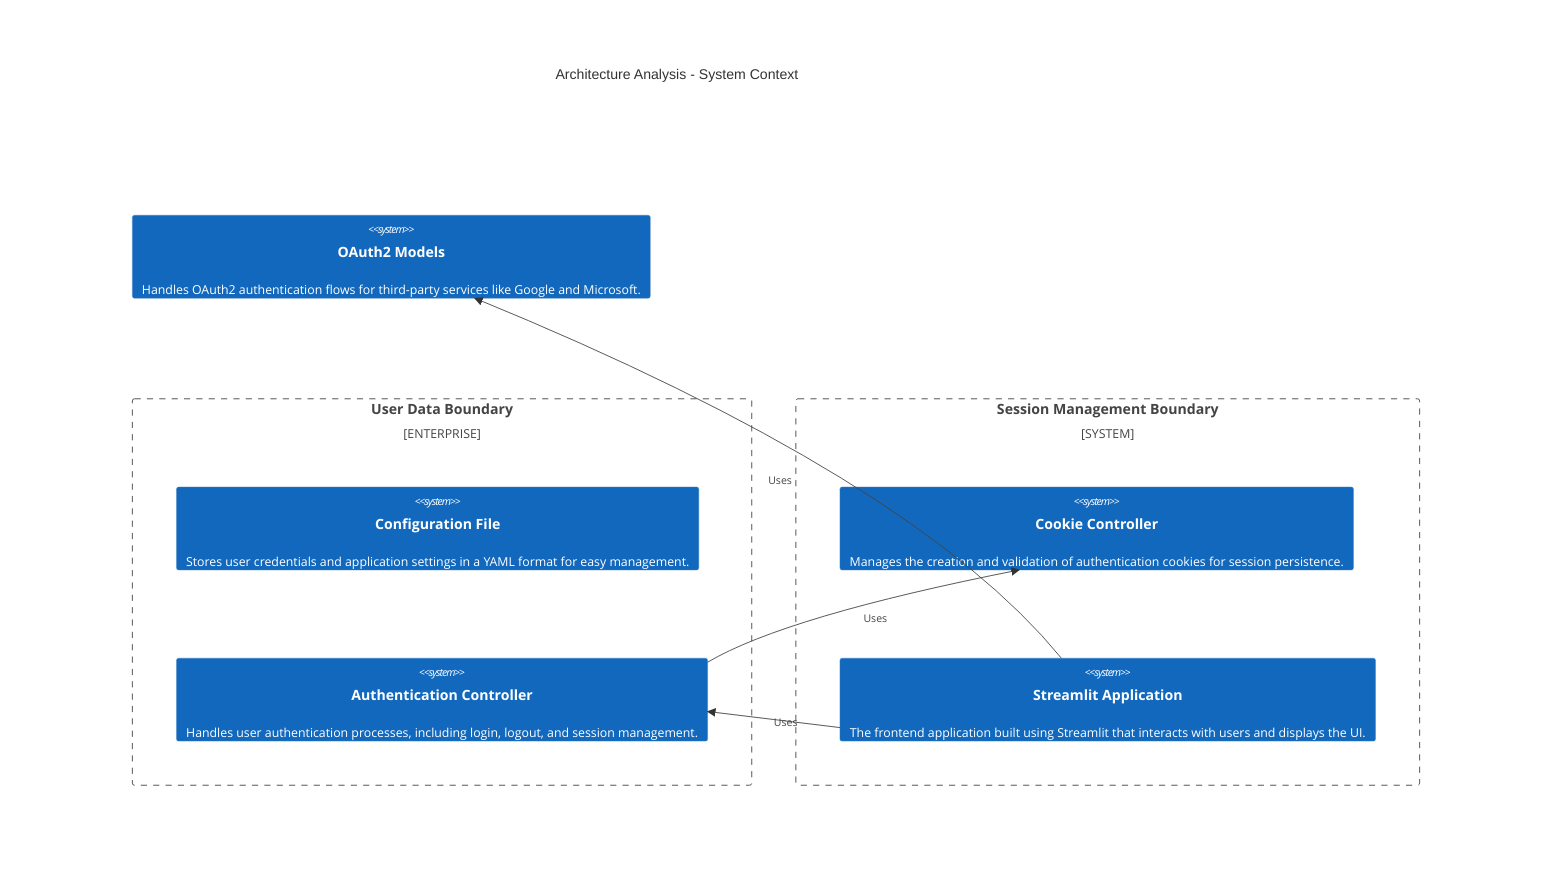 C4Context
    title Architecture Analysis - System Context
    Enterprise_Boundary(tb_User_Data_Boundary, "User Data Boundary") {
        System(Configuration_File, "Configuration File", "Stores user credentials and application settings in a YAML format for easy management.")
        System(Authentication_Controller, "Authentication Controller", "Handles user authentication processes, including login, logout, and session management.")
    }
    System_Boundary(tb_Session_Management_Boundary, "Session Management Boundary") {
        System(Cookie_Controller, "Cookie Controller", "Manages the creation and validation of authentication cookies for session persistence.")
        System(Streamlit_Application, "Streamlit Application", "The frontend application built using Streamlit that interacts with users and displays the UI.")
    }
    System(OAuth2_Models, "OAuth2 Models", "Handles OAuth2 authentication flows for third-party services like Google and Microsoft.")

    Rel(Streamlit_Application, Authentication_Controller, "Uses")
    Rel(Authentication_Controller, Cookie_Controller, "Uses")
    Rel(Streamlit_Application, OAuth2_Models, "Uses")